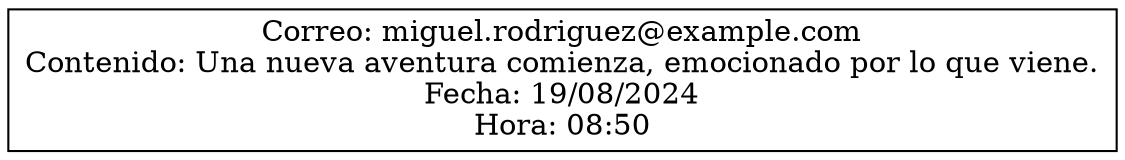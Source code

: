 digraph G {
    node [shape=record];
    rankdir=LR;
    node0 [label="{Correo: miguel.rodriguez@example.com\nContenido: Una nueva aventura comienza, emocionado por lo que viene.\nFecha: 19/08/2024\nHora: 08:50}"];
}

